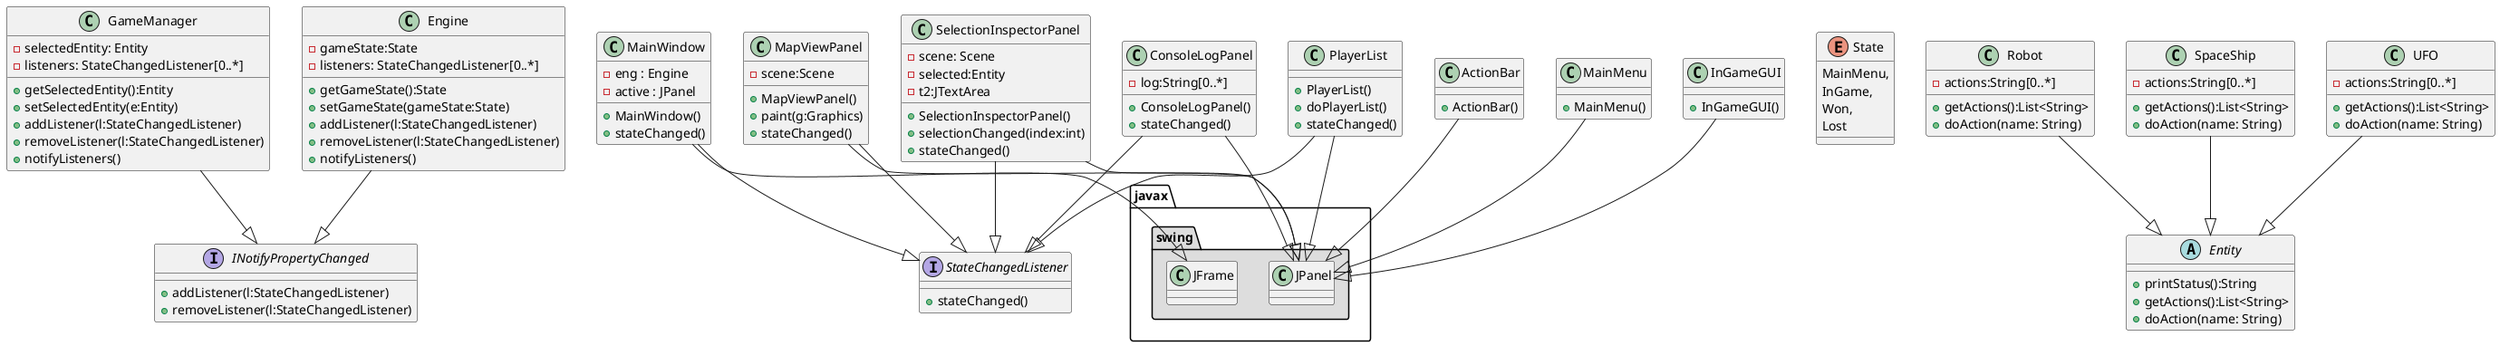 @startuml

package "javax.swing"#DDDDDD{

    class JFrame{
    }
    class JPanel {
        
    }
}

interface INotifyPropertyChanged {

    +  addListener(l:StateChangedListener)
    +  removeListener(l:StateChangedListener)
}

interface StateChangedListener{
    +  stateChanged()
}

class MainWindow{
    - eng : Engine
    - active : JPanel

    + MainWindow()
    + stateChanged()    
}
MainWindow --|> JFrame
MainWindow --|> StateChangedListener

class InGameGUI {
    + InGameGUI()
}
InGameGUI --|> JPanel


class MapViewPanel {
    -scene:Scene
    +MapViewPanel()
    +paint(g:Graphics)
    +stateChanged()
}
MapViewPanel --|> StateChangedListener
MapViewPanel --|> JPanel

class SelectionInspectorPanel  {
    - scene: Scene
    - selected:Entity 
    - t2:JTextArea 

    + SelectionInspectorPanel() 
    + selectionChanged(index:int)
    + stateChanged() 
}
SelectionInspectorPanel --|> StateChangedListener
SelectionInspectorPanel --|> JPanel

class ActionBar{
    +ActionBar()
}
ActionBar --|>JPanel

class ConsoleLogPanel{
    - log:String[0..*] 

    + ConsoleLogPanel()
    + stateChanged()
}
ConsoleLogPanel --|>JPanel
ConsoleLogPanel --|>StateChangedListener


class PlayerList {

    +PlayerList()
    +doPlayerList()
    +stateChanged()
}
PlayerList --|>JPanel
PlayerList --|>StateChangedListener


 class MainMenu{

    + MainMenu()
}
MainMenu--|>JPanel


class GameManager {
    - selectedEntity: Entity
    - listeners: StateChangedListener[0..*] 

    + getSelectedEntity():Entity
    + setSelectedEntity(e:Entity)
    + addListener(l:StateChangedListener) 
    + removeListener(l:StateChangedListener)
    + notifyListeners()
}
GameManager --|> INotifyPropertyChanged


enum State{
    MainMenu,
    InGame,
    Won,
    Lost
}

class Engine  {
    - gameState:State 
    - listeners: StateChangedListener[0..*] 

    + getGameState():State 
    + setGameState(gameState:State) 
    + addListener(l:StateChangedListener) 
    + removeListener(l:StateChangedListener) 
    + notifyListeners()
}
Engine --|> INotifyPropertyChanged

abstract class Entity {
    + printStatus():String
    + getActions():List<String>
    + doAction(name: String)
}

 class Robot {
    -actions:String[0..*]
    + getActions():List<String>
    + doAction(name: String)
}
Robot --|> Entity

 class SpaceShip {
    -actions:String[0..*]
    + getActions():List<String>
    + doAction(name: String)
}
 SpaceShip--|> Entity

class UFO {
    -actions:String[0..*]
    + getActions():List<String>
    + doAction(name: String)
}
 UFO--|> Entity




@enduml